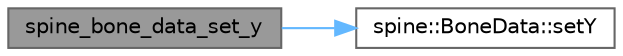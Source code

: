 digraph "spine_bone_data_set_y"
{
 // LATEX_PDF_SIZE
  bgcolor="transparent";
  edge [fontname=Helvetica,fontsize=10,labelfontname=Helvetica,labelfontsize=10];
  node [fontname=Helvetica,fontsize=10,shape=box,height=0.2,width=0.4];
  rankdir="LR";
  Node1 [id="Node000001",label="spine_bone_data_set_y",height=0.2,width=0.4,color="gray40", fillcolor="grey60", style="filled", fontcolor="black",tooltip=" "];
  Node1 -> Node2 [id="edge2_Node000001_Node000002",color="steelblue1",style="solid",tooltip=" "];
  Node2 [id="Node000002",label="spine::BoneData::setY",height=0.2,width=0.4,color="grey40", fillcolor="white", style="filled",URL="$classspine_1_1_bone_data.html#a35bfa67a3f547fa1e3e2c6fd1e57198b",tooltip=" "];
}
